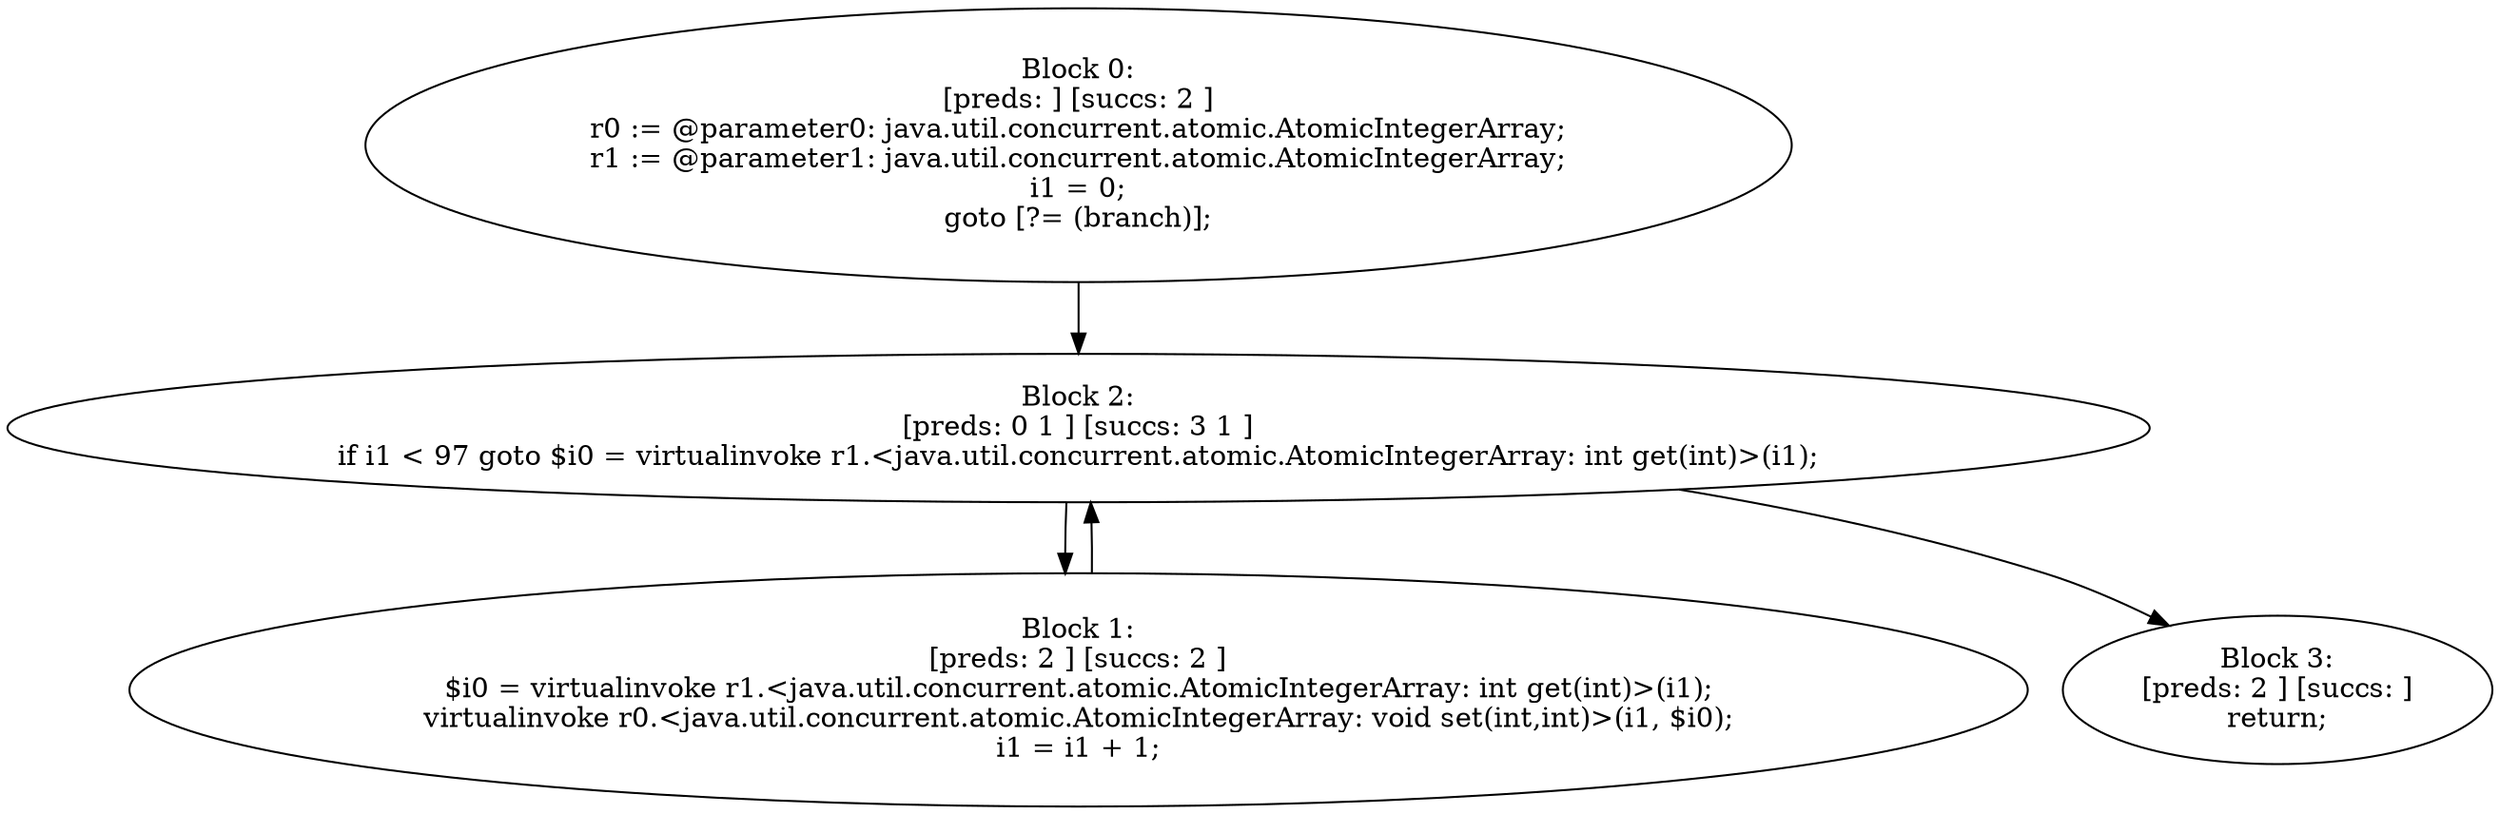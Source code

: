 digraph "unitGraph" {
    "Block 0:
[preds: ] [succs: 2 ]
r0 := @parameter0: java.util.concurrent.atomic.AtomicIntegerArray;
r1 := @parameter1: java.util.concurrent.atomic.AtomicIntegerArray;
i1 = 0;
goto [?= (branch)];
"
    "Block 1:
[preds: 2 ] [succs: 2 ]
$i0 = virtualinvoke r1.<java.util.concurrent.atomic.AtomicIntegerArray: int get(int)>(i1);
virtualinvoke r0.<java.util.concurrent.atomic.AtomicIntegerArray: void set(int,int)>(i1, $i0);
i1 = i1 + 1;
"
    "Block 2:
[preds: 0 1 ] [succs: 3 1 ]
if i1 < 97 goto $i0 = virtualinvoke r1.<java.util.concurrent.atomic.AtomicIntegerArray: int get(int)>(i1);
"
    "Block 3:
[preds: 2 ] [succs: ]
return;
"
    "Block 0:
[preds: ] [succs: 2 ]
r0 := @parameter0: java.util.concurrent.atomic.AtomicIntegerArray;
r1 := @parameter1: java.util.concurrent.atomic.AtomicIntegerArray;
i1 = 0;
goto [?= (branch)];
"->"Block 2:
[preds: 0 1 ] [succs: 3 1 ]
if i1 < 97 goto $i0 = virtualinvoke r1.<java.util.concurrent.atomic.AtomicIntegerArray: int get(int)>(i1);
";
    "Block 1:
[preds: 2 ] [succs: 2 ]
$i0 = virtualinvoke r1.<java.util.concurrent.atomic.AtomicIntegerArray: int get(int)>(i1);
virtualinvoke r0.<java.util.concurrent.atomic.AtomicIntegerArray: void set(int,int)>(i1, $i0);
i1 = i1 + 1;
"->"Block 2:
[preds: 0 1 ] [succs: 3 1 ]
if i1 < 97 goto $i0 = virtualinvoke r1.<java.util.concurrent.atomic.AtomicIntegerArray: int get(int)>(i1);
";
    "Block 2:
[preds: 0 1 ] [succs: 3 1 ]
if i1 < 97 goto $i0 = virtualinvoke r1.<java.util.concurrent.atomic.AtomicIntegerArray: int get(int)>(i1);
"->"Block 3:
[preds: 2 ] [succs: ]
return;
";
    "Block 2:
[preds: 0 1 ] [succs: 3 1 ]
if i1 < 97 goto $i0 = virtualinvoke r1.<java.util.concurrent.atomic.AtomicIntegerArray: int get(int)>(i1);
"->"Block 1:
[preds: 2 ] [succs: 2 ]
$i0 = virtualinvoke r1.<java.util.concurrent.atomic.AtomicIntegerArray: int get(int)>(i1);
virtualinvoke r0.<java.util.concurrent.atomic.AtomicIntegerArray: void set(int,int)>(i1, $i0);
i1 = i1 + 1;
";
}
